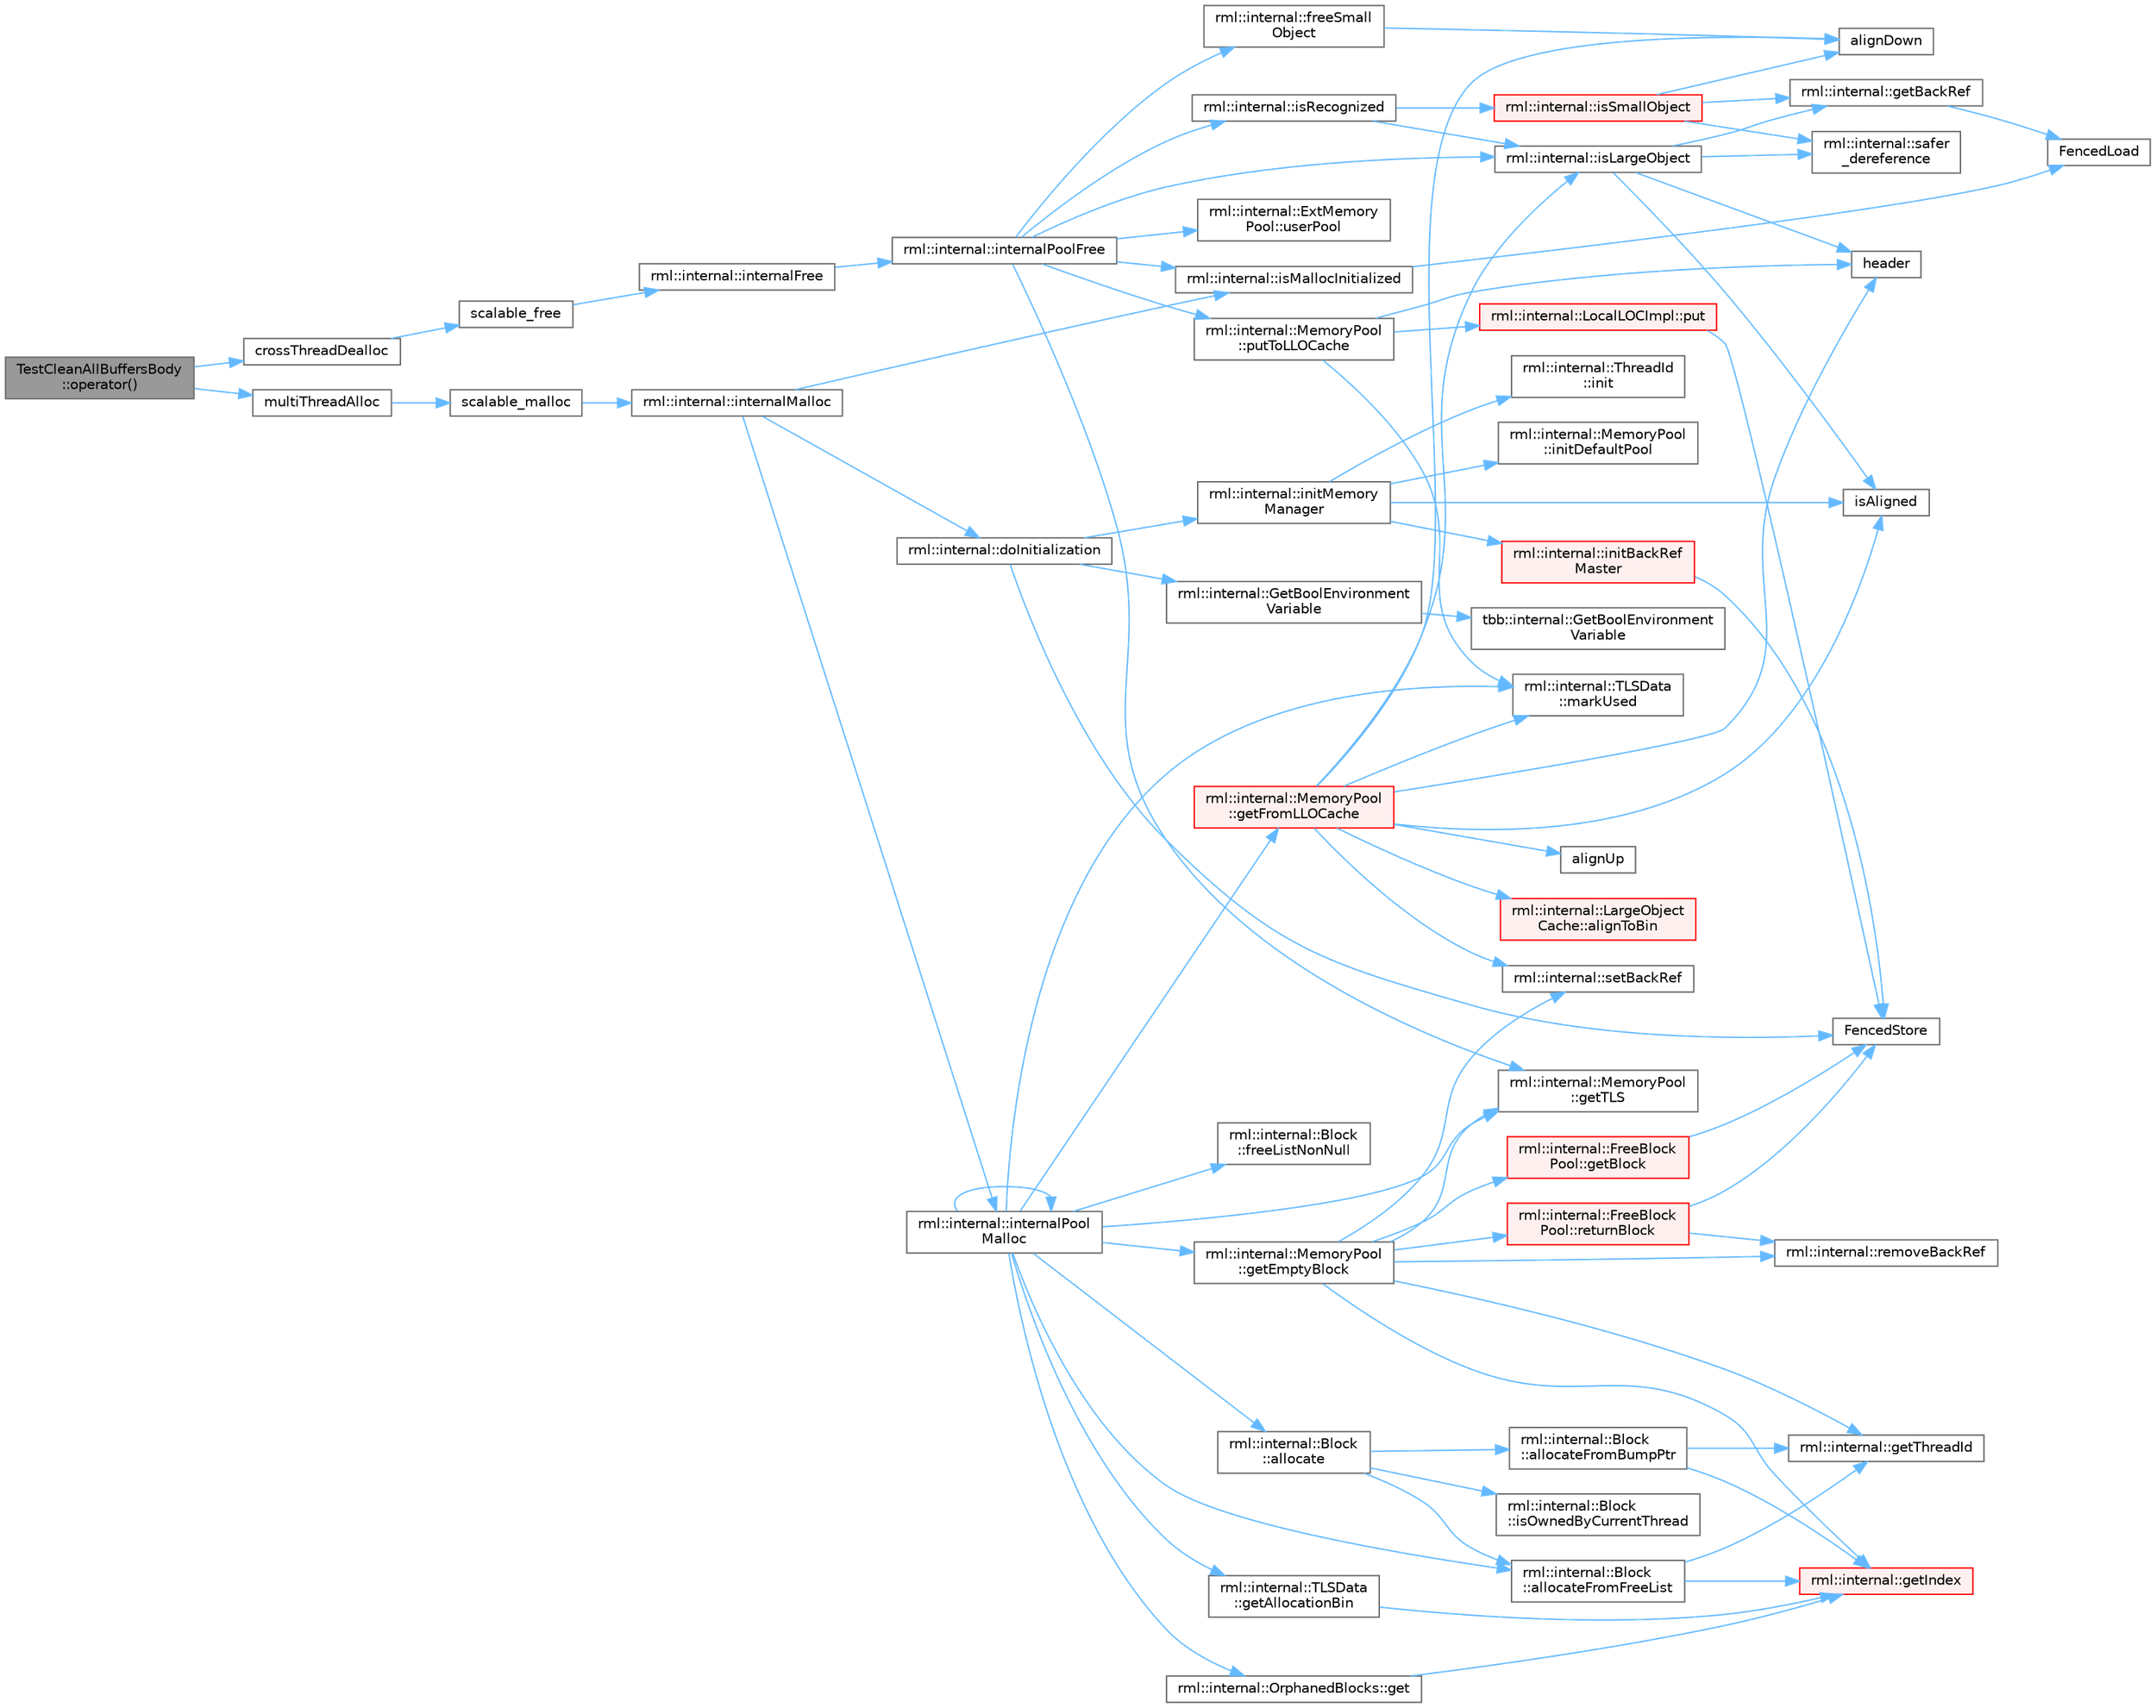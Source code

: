 digraph "TestCleanAllBuffersBody::operator()"
{
 // LATEX_PDF_SIZE
  bgcolor="transparent";
  edge [fontname=Helvetica,fontsize=10,labelfontname=Helvetica,labelfontsize=10];
  node [fontname=Helvetica,fontsize=10,shape=box,height=0.2,width=0.4];
  rankdir="LR";
  Node1 [id="Node000001",label="TestCleanAllBuffersBody\l::operator()",height=0.2,width=0.4,color="gray40", fillcolor="grey60", style="filled", fontcolor="black",tooltip=" "];
  Node1 -> Node2 [id="edge1_Node000001_Node000002",color="steelblue1",style="solid",tooltip=" "];
  Node2 [id="Node000002",label="crossThreadDealloc",height=0.2,width=0.4,color="grey40", fillcolor="white", style="filled",URL="$test__malloc__whitebox_8cpp.html#a477be8b918596e9c284e52d87162e1cb",tooltip=" "];
  Node2 -> Node3 [id="edge2_Node000002_Node000003",color="steelblue1",style="solid",tooltip=" "];
  Node3 [id="Node000003",label="scalable_free",height=0.2,width=0.4,color="grey40", fillcolor="white", style="filled",URL="$group__memory__allocation.html#ga2ad3952b8c4dd7d293e02ae18fc37b84",tooltip=" "];
  Node3 -> Node4 [id="edge3_Node000003_Node000004",color="steelblue1",style="solid",tooltip=" "];
  Node4 [id="Node000004",label="rml::internal::internalFree",height=0.2,width=0.4,color="grey40", fillcolor="white", style="filled",URL="$namespacerml_1_1internal.html#a91eeaa067e3fdf5618b5a65b8b368231",tooltip=" "];
  Node4 -> Node5 [id="edge4_Node000004_Node000005",color="steelblue1",style="solid",tooltip=" "];
  Node5 [id="Node000005",label="rml::internal::internalPoolFree",height=0.2,width=0.4,color="grey40", fillcolor="white", style="filled",URL="$namespacerml_1_1internal.html#a8bff2023b8463f38317c75980f21e0db",tooltip=" "];
  Node5 -> Node6 [id="edge5_Node000005_Node000006",color="steelblue1",style="solid",tooltip=" "];
  Node6 [id="Node000006",label="rml::internal::freeSmall\lObject",height=0.2,width=0.4,color="grey40", fillcolor="white", style="filled",URL="$namespacerml_1_1internal.html#adeac248637575859a6e8f733ba15060e",tooltip=" "];
  Node6 -> Node7 [id="edge6_Node000006_Node000007",color="steelblue1",style="solid",tooltip=" "];
  Node7 [id="Node000007",label="alignDown",height=0.2,width=0.4,color="grey40", fillcolor="white", style="filled",URL="$shared__utils_8h.html#ab3918cd2395835f90b78b96d4e1e2390",tooltip=" "];
  Node5 -> Node8 [id="edge7_Node000005_Node000008",color="steelblue1",style="solid",tooltip=" "];
  Node8 [id="Node000008",label="rml::internal::MemoryPool\l::getTLS",height=0.2,width=0.4,color="grey40", fillcolor="white", style="filled",URL="$classrml_1_1internal_1_1_memory_pool.html#acdf684e1b29c9d00886d97b909798488",tooltip=" "];
  Node5 -> Node9 [id="edge8_Node000005_Node000009",color="steelblue1",style="solid",tooltip=" "];
  Node9 [id="Node000009",label="rml::internal::isLargeObject",height=0.2,width=0.4,color="grey40", fillcolor="white", style="filled",URL="$namespacerml_1_1internal.html#a730f387568a0a522e003dca4246eb393",tooltip=" "];
  Node9 -> Node10 [id="edge9_Node000009_Node000010",color="steelblue1",style="solid",tooltip=" "];
  Node10 [id="Node000010",label="rml::internal::getBackRef",height=0.2,width=0.4,color="grey40", fillcolor="white", style="filled",URL="$namespacerml_1_1internal.html#a674d3a46d675ee1887142a9118f48927",tooltip=" "];
  Node10 -> Node11 [id="edge10_Node000010_Node000011",color="steelblue1",style="solid",tooltip=" "];
  Node11 [id="Node000011",label="FencedLoad",height=0.2,width=0.4,color="grey40", fillcolor="white", style="filled",URL="$_synchronize_8h.html#a0792980ea26344eaf2fc0a4112b5d848",tooltip=" "];
  Node9 -> Node12 [id="edge11_Node000009_Node000012",color="steelblue1",style="solid",tooltip=" "];
  Node12 [id="Node000012",label="header",height=0.2,width=0.4,color="grey40", fillcolor="white", style="filled",URL="$cblat1_8f.html#a410931b600854e6dd3e253731606117e",tooltip=" "];
  Node9 -> Node13 [id="edge12_Node000009_Node000013",color="steelblue1",style="solid",tooltip=" "];
  Node13 [id="Node000013",label="isAligned",height=0.2,width=0.4,color="grey40", fillcolor="white", style="filled",URL="$_customize_8h.html#a717f2c2c0501922cd654a5ebf49b287e",tooltip=" "];
  Node9 -> Node14 [id="edge13_Node000009_Node000014",color="steelblue1",style="solid",tooltip=" "];
  Node14 [id="Node000014",label="rml::internal::safer\l_dereference",height=0.2,width=0.4,color="grey40", fillcolor="white", style="filled",URL="$namespacerml_1_1internal.html#ad1ffc431b9c2d1e7109a72599d761792",tooltip=" "];
  Node5 -> Node15 [id="edge14_Node000005_Node000015",color="steelblue1",style="solid",tooltip=" "];
  Node15 [id="Node000015",label="rml::internal::isMallocInitialized",height=0.2,width=0.4,color="grey40", fillcolor="white", style="filled",URL="$namespacerml_1_1internal.html#a61c4d632ea815cbeea8ed0ee72e06ac7",tooltip=" "];
  Node15 -> Node11 [id="edge15_Node000015_Node000011",color="steelblue1",style="solid",tooltip=" "];
  Node5 -> Node16 [id="edge16_Node000005_Node000016",color="steelblue1",style="solid",tooltip=" "];
  Node16 [id="Node000016",label="rml::internal::isRecognized",height=0.2,width=0.4,color="grey40", fillcolor="white", style="filled",URL="$namespacerml_1_1internal.html#abe52e5f71a9571929c11e06738d0864f",tooltip=" "];
  Node16 -> Node9 [id="edge17_Node000016_Node000009",color="steelblue1",style="solid",tooltip=" "];
  Node16 -> Node17 [id="edge18_Node000016_Node000017",color="steelblue1",style="solid",tooltip=" "];
  Node17 [id="Node000017",label="rml::internal::isSmallObject",height=0.2,width=0.4,color="red", fillcolor="#FFF0F0", style="filled",URL="$namespacerml_1_1internal.html#a44371ad68e0e7931776e8e128764ae79",tooltip=" "];
  Node17 -> Node7 [id="edge19_Node000017_Node000007",color="steelblue1",style="solid",tooltip=" "];
  Node17 -> Node10 [id="edge20_Node000017_Node000010",color="steelblue1",style="solid",tooltip=" "];
  Node17 -> Node14 [id="edge21_Node000017_Node000014",color="steelblue1",style="solid",tooltip=" "];
  Node5 -> Node24 [id="edge22_Node000005_Node000024",color="steelblue1",style="solid",tooltip=" "];
  Node24 [id="Node000024",label="rml::internal::MemoryPool\l::putToLLOCache",height=0.2,width=0.4,color="grey40", fillcolor="white", style="filled",URL="$classrml_1_1internal_1_1_memory_pool.html#aedf33ac6b570a3847f86ad528de00149",tooltip=" "];
  Node24 -> Node12 [id="edge23_Node000024_Node000012",color="steelblue1",style="solid",tooltip=" "];
  Node24 -> Node25 [id="edge24_Node000024_Node000025",color="steelblue1",style="solid",tooltip=" "];
  Node25 [id="Node000025",label="rml::internal::TLSData\l::markUsed",height=0.2,width=0.4,color="grey40", fillcolor="white", style="filled",URL="$classrml_1_1internal_1_1_t_l_s_data.html#afabda6a63ddb1942d1d5a7a06f41e2ae",tooltip=" "];
  Node24 -> Node26 [id="edge25_Node000024_Node000026",color="steelblue1",style="solid",tooltip=" "];
  Node26 [id="Node000026",label="rml::internal::LocalLOCImpl::put",height=0.2,width=0.4,color="red", fillcolor="#FFF0F0", style="filled",URL="$classrml_1_1internal_1_1_local_l_o_c_impl.html#a40f0e9cea1a99d95d786f52e2dc8add9",tooltip=" "];
  Node26 -> Node28 [id="edge26_Node000026_Node000028",color="steelblue1",style="solid",tooltip=" "];
  Node28 [id="Node000028",label="FencedStore",height=0.2,width=0.4,color="grey40", fillcolor="white", style="filled",URL="$_synchronize_8h.html#a19886ee3899c0a2435ea9840116ea325",tooltip=" "];
  Node5 -> Node30 [id="edge27_Node000005_Node000030",color="steelblue1",style="solid",tooltip=" "];
  Node30 [id="Node000030",label="rml::internal::ExtMemory\lPool::userPool",height=0.2,width=0.4,color="grey40", fillcolor="white", style="filled",URL="$structrml_1_1internal_1_1_ext_memory_pool.html#a6f02801fa5ba692cf62457c0a80079cc",tooltip=" "];
  Node1 -> Node31 [id="edge28_Node000001_Node000031",color="steelblue1",style="solid",tooltip=" "];
  Node31 [id="Node000031",label="multiThreadAlloc",height=0.2,width=0.4,color="grey40", fillcolor="white", style="filled",URL="$test__malloc__whitebox_8cpp.html#af89e46c0df22a6b93276c5854b71c697",tooltip=" "];
  Node31 -> Node32 [id="edge29_Node000031_Node000032",color="steelblue1",style="solid",tooltip=" "];
  Node32 [id="Node000032",label="scalable_malloc",height=0.2,width=0.4,color="grey40", fillcolor="white", style="filled",URL="$group__memory__allocation.html#ga2fcb23ca500304f69173dd13ad7e1389",tooltip=" "];
  Node32 -> Node33 [id="edge30_Node000032_Node000033",color="steelblue1",style="solid",tooltip=" "];
  Node33 [id="Node000033",label="rml::internal::internalMalloc",height=0.2,width=0.4,color="grey40", fillcolor="white", style="filled",URL="$namespacerml_1_1internal.html#a19b0fbc5aaa4b08cc412bb5777b01f89",tooltip=" "];
  Node33 -> Node34 [id="edge31_Node000033_Node000034",color="steelblue1",style="solid",tooltip=" "];
  Node34 [id="Node000034",label="rml::internal::doInitialization",height=0.2,width=0.4,color="grey40", fillcolor="white", style="filled",URL="$namespacerml_1_1internal.html#aad59cc02d849210b00c8587544e44e20",tooltip="Ensures that initMemoryManager() is called once and only once."];
  Node34 -> Node28 [id="edge32_Node000034_Node000028",color="steelblue1",style="solid",tooltip=" "];
  Node34 -> Node35 [id="edge33_Node000034_Node000035",color="steelblue1",style="solid",tooltip=" "];
  Node35 [id="Node000035",label="rml::internal::GetBoolEnvironment\lVariable",height=0.2,width=0.4,color="grey40", fillcolor="white", style="filled",URL="$namespacerml_1_1internal.html#acbf202195ce55902f2237ab9e8de3be5",tooltip=" "];
  Node35 -> Node36 [id="edge34_Node000035_Node000036",color="steelblue1",style="solid",tooltip=" "];
  Node36 [id="Node000036",label="tbb::internal::GetBoolEnvironment\lVariable",height=0.2,width=0.4,color="grey40", fillcolor="white", style="filled",URL="$namespacetbb_1_1internal.html#a97d6c00654cc85d4c072f1a082c8c28a",tooltip=" "];
  Node34 -> Node37 [id="edge35_Node000034_Node000037",color="steelblue1",style="solid",tooltip=" "];
  Node37 [id="Node000037",label="rml::internal::initMemory\lManager",height=0.2,width=0.4,color="grey40", fillcolor="white", style="filled",URL="$namespacerml_1_1internal.html#ab24be00d5e9e602105742c4b1c7903a4",tooltip=" "];
  Node37 -> Node38 [id="edge36_Node000037_Node000038",color="steelblue1",style="solid",tooltip=" "];
  Node38 [id="Node000038",label="rml::internal::ThreadId\l::init",height=0.2,width=0.4,color="grey40", fillcolor="white", style="filled",URL="$classrml_1_1internal_1_1_thread_id.html#a58d4cb2156367a2fc468f6daf5cbded2",tooltip=" "];
  Node37 -> Node39 [id="edge37_Node000037_Node000039",color="steelblue1",style="solid",tooltip=" "];
  Node39 [id="Node000039",label="rml::internal::initBackRef\lMaster",height=0.2,width=0.4,color="red", fillcolor="#FFF0F0", style="filled",URL="$namespacerml_1_1internal.html#a35c262cb0badff1e3b2a9df6357a344a",tooltip=" "];
  Node39 -> Node28 [id="edge38_Node000039_Node000028",color="steelblue1",style="solid",tooltip=" "];
  Node37 -> Node86 [id="edge39_Node000037_Node000086",color="steelblue1",style="solid",tooltip=" "];
  Node86 [id="Node000086",label="rml::internal::MemoryPool\l::initDefaultPool",height=0.2,width=0.4,color="grey40", fillcolor="white", style="filled",URL="$classrml_1_1internal_1_1_memory_pool.html#add7381e97285946d931d763e07dee7e5",tooltip=" "];
  Node37 -> Node13 [id="edge40_Node000037_Node000013",color="steelblue1",style="solid",tooltip=" "];
  Node33 -> Node87 [id="edge41_Node000033_Node000087",color="steelblue1",style="solid",tooltip=" "];
  Node87 [id="Node000087",label="rml::internal::internalPool\lMalloc",height=0.2,width=0.4,color="grey40", fillcolor="white", style="filled",URL="$namespacerml_1_1internal.html#a341c0310d4c1374c96acc18cd37eba26",tooltip=" "];
  Node87 -> Node88 [id="edge42_Node000087_Node000088",color="steelblue1",style="solid",tooltip=" "];
  Node88 [id="Node000088",label="rml::internal::Block\l::allocate",height=0.2,width=0.4,color="grey40", fillcolor="white", style="filled",URL="$classrml_1_1internal_1_1_block.html#ab304c726e184fcd2cad31e30306e07ab",tooltip=" "];
  Node88 -> Node89 [id="edge43_Node000088_Node000089",color="steelblue1",style="solid",tooltip=" "];
  Node89 [id="Node000089",label="rml::internal::Block\l::allocateFromBumpPtr",height=0.2,width=0.4,color="grey40", fillcolor="white", style="filled",URL="$classrml_1_1internal_1_1_block.html#a15badeb7c104a8f860a7375ed648a43e",tooltip=" "];
  Node89 -> Node90 [id="edge44_Node000089_Node000090",color="steelblue1",style="solid",tooltip=" "];
  Node90 [id="Node000090",label="rml::internal::getIndex",height=0.2,width=0.4,color="red", fillcolor="#FFF0F0", style="filled",URL="$namespacerml_1_1internal.html#a70dcd761b867baccb7ffdb087e52e215",tooltip=" "];
  Node89 -> Node94 [id="edge45_Node000089_Node000094",color="steelblue1",style="solid",tooltip=" "];
  Node94 [id="Node000094",label="rml::internal::getThreadId",height=0.2,width=0.4,color="grey40", fillcolor="white", style="filled",URL="$namespacerml_1_1internal.html#a2877b2db91c23b8b7eb1d37891c40b2b",tooltip=" "];
  Node88 -> Node95 [id="edge46_Node000088_Node000095",color="steelblue1",style="solid",tooltip=" "];
  Node95 [id="Node000095",label="rml::internal::Block\l::allocateFromFreeList",height=0.2,width=0.4,color="grey40", fillcolor="white", style="filled",URL="$classrml_1_1internal_1_1_block.html#a49c5382153edd22b031869f0a822f9f2",tooltip=" "];
  Node95 -> Node90 [id="edge47_Node000095_Node000090",color="steelblue1",style="solid",tooltip=" "];
  Node95 -> Node94 [id="edge48_Node000095_Node000094",color="steelblue1",style="solid",tooltip=" "];
  Node88 -> Node96 [id="edge49_Node000088_Node000096",color="steelblue1",style="solid",tooltip=" "];
  Node96 [id="Node000096",label="rml::internal::Block\l::isOwnedByCurrentThread",height=0.2,width=0.4,color="grey40", fillcolor="white", style="filled",URL="$classrml_1_1internal_1_1_block.html#a764948ac32e7d5689a755e4af99308e2",tooltip=" "];
  Node87 -> Node95 [id="edge50_Node000087_Node000095",color="steelblue1",style="solid",tooltip=" "];
  Node87 -> Node97 [id="edge51_Node000087_Node000097",color="steelblue1",style="solid",tooltip=" "];
  Node97 [id="Node000097",label="rml::internal::Block\l::freeListNonNull",height=0.2,width=0.4,color="grey40", fillcolor="white", style="filled",URL="$classrml_1_1internal_1_1_block.html#a624decb3bf1a4f7ab0b66e3ae0fb1324",tooltip=" "];
  Node87 -> Node98 [id="edge52_Node000087_Node000098",color="steelblue1",style="solid",tooltip=" "];
  Node98 [id="Node000098",label="rml::internal::OrphanedBlocks::get",height=0.2,width=0.4,color="grey40", fillcolor="white", style="filled",URL="$classrml_1_1internal_1_1_orphaned_blocks.html#a3ed9f9cf98cd6c788195e57408c5ed26",tooltip=" "];
  Node98 -> Node90 [id="edge53_Node000098_Node000090",color="steelblue1",style="solid",tooltip=" "];
  Node87 -> Node99 [id="edge54_Node000087_Node000099",color="steelblue1",style="solid",tooltip=" "];
  Node99 [id="Node000099",label="rml::internal::TLSData\l::getAllocationBin",height=0.2,width=0.4,color="grey40", fillcolor="white", style="filled",URL="$classrml_1_1internal_1_1_t_l_s_data.html#a26c607a6304c0fa325c6604cf7c767ea",tooltip=" "];
  Node99 -> Node90 [id="edge55_Node000099_Node000090",color="steelblue1",style="solid",tooltip=" "];
  Node87 -> Node100 [id="edge56_Node000087_Node000100",color="steelblue1",style="solid",tooltip=" "];
  Node100 [id="Node000100",label="rml::internal::MemoryPool\l::getEmptyBlock",height=0.2,width=0.4,color="grey40", fillcolor="white", style="filled",URL="$classrml_1_1internal_1_1_memory_pool.html#a16261e62d2c6418981ade9a7ea23d5d0",tooltip=" "];
  Node100 -> Node101 [id="edge57_Node000100_Node000101",color="steelblue1",style="solid",tooltip=" "];
  Node101 [id="Node000101",label="rml::internal::FreeBlock\lPool::getBlock",height=0.2,width=0.4,color="red", fillcolor="#FFF0F0", style="filled",URL="$classrml_1_1internal_1_1_free_block_pool.html#a3d6745e31d1a809ce90273ba7a8f8ab7",tooltip=" "];
  Node101 -> Node28 [id="edge58_Node000101_Node000028",color="steelblue1",style="solid",tooltip=" "];
  Node100 -> Node90 [id="edge59_Node000100_Node000090",color="steelblue1",style="solid",tooltip=" "];
  Node100 -> Node94 [id="edge60_Node000100_Node000094",color="steelblue1",style="solid",tooltip=" "];
  Node100 -> Node8 [id="edge61_Node000100_Node000008",color="steelblue1",style="solid",tooltip=" "];
  Node100 -> Node102 [id="edge62_Node000100_Node000102",color="steelblue1",style="solid",tooltip=" "];
  Node102 [id="Node000102",label="rml::internal::removeBackRef",height=0.2,width=0.4,color="grey40", fillcolor="white", style="filled",URL="$namespacerml_1_1internal.html#ab8e65fb38698f5544e2b1fa3127bec85",tooltip=" "];
  Node100 -> Node103 [id="edge63_Node000100_Node000103",color="steelblue1",style="solid",tooltip=" "];
  Node103 [id="Node000103",label="rml::internal::FreeBlock\lPool::returnBlock",height=0.2,width=0.4,color="red", fillcolor="#FFF0F0", style="filled",URL="$classrml_1_1internal_1_1_free_block_pool.html#a98adf682213916f2d39812b170938b4a",tooltip=" "];
  Node103 -> Node28 [id="edge64_Node000103_Node000028",color="steelblue1",style="solid",tooltip=" "];
  Node103 -> Node102 [id="edge65_Node000103_Node000102",color="steelblue1",style="solid",tooltip=" "];
  Node100 -> Node104 [id="edge66_Node000100_Node000104",color="steelblue1",style="solid",tooltip=" "];
  Node104 [id="Node000104",label="rml::internal::setBackRef",height=0.2,width=0.4,color="grey40", fillcolor="white", style="filled",URL="$namespacerml_1_1internal.html#aa5ddbf0f60817126c51b54ca648caf34",tooltip=" "];
  Node87 -> Node105 [id="edge67_Node000087_Node000105",color="steelblue1",style="solid",tooltip=" "];
  Node105 [id="Node000105",label="rml::internal::MemoryPool\l::getFromLLOCache",height=0.2,width=0.4,color="red", fillcolor="#FFF0F0", style="filled",URL="$classrml_1_1internal_1_1_memory_pool.html#af1f6175add16b2b950447b8b4c6bf491",tooltip=" "];
  Node105 -> Node7 [id="edge68_Node000105_Node000007",color="steelblue1",style="solid",tooltip=" "];
  Node105 -> Node106 [id="edge69_Node000105_Node000106",color="steelblue1",style="solid",tooltip=" "];
  Node106 [id="Node000106",label="rml::internal::LargeObject\lCache::alignToBin",height=0.2,width=0.4,color="red", fillcolor="#FFF0F0", style="filled",URL="$classrml_1_1internal_1_1_large_object_cache.html#a60b70cf5fd394c20459885fa6f093cb2",tooltip=" "];
  Node105 -> Node51 [id="edge70_Node000105_Node000051",color="steelblue1",style="solid",tooltip=" "];
  Node51 [id="Node000051",label="alignUp",height=0.2,width=0.4,color="grey40", fillcolor="white", style="filled",URL="$shared__utils_8h.html#abf7a0e928f58ffeeefa291f674c30d69",tooltip=" "];
  Node105 -> Node12 [id="edge71_Node000105_Node000012",color="steelblue1",style="solid",tooltip=" "];
  Node105 -> Node13 [id="edge72_Node000105_Node000013",color="steelblue1",style="solid",tooltip=" "];
  Node105 -> Node9 [id="edge73_Node000105_Node000009",color="steelblue1",style="solid",tooltip=" "];
  Node105 -> Node25 [id="edge74_Node000105_Node000025",color="steelblue1",style="solid",tooltip=" "];
  Node105 -> Node104 [id="edge75_Node000105_Node000104",color="steelblue1",style="solid",tooltip=" "];
  Node87 -> Node8 [id="edge76_Node000087_Node000008",color="steelblue1",style="solid",tooltip=" "];
  Node87 -> Node87 [id="edge77_Node000087_Node000087",color="steelblue1",style="solid",tooltip=" "];
  Node87 -> Node25 [id="edge78_Node000087_Node000025",color="steelblue1",style="solid",tooltip=" "];
  Node33 -> Node15 [id="edge79_Node000033_Node000015",color="steelblue1",style="solid",tooltip=" "];
}
